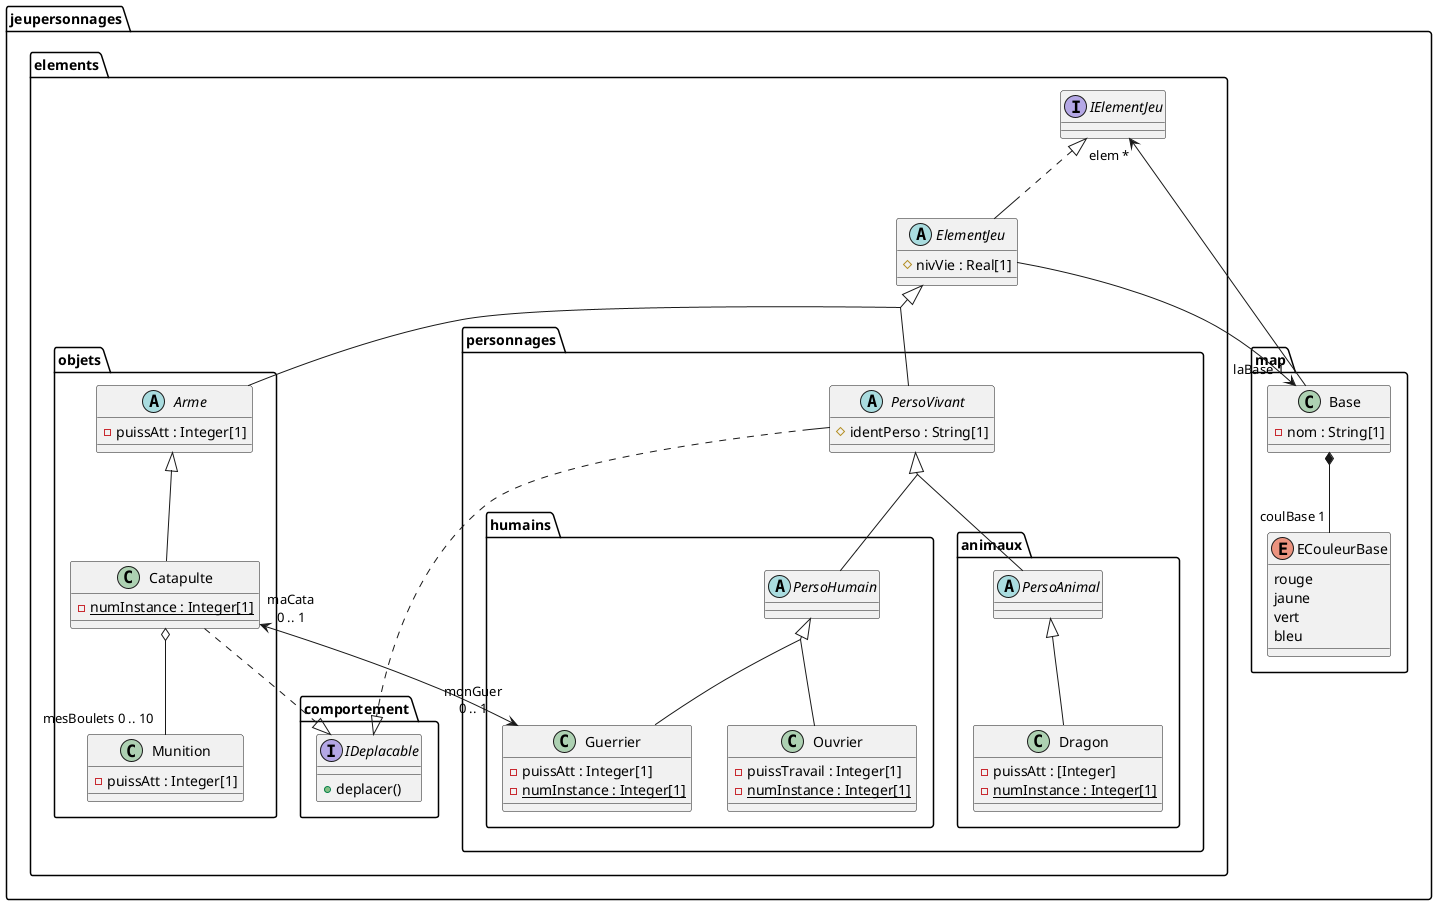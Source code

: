 @startuml
skinparam groupinheritance 2
package jeupersonnages{
        package jeupersonnages.map {
                enum ECouleurBase {
                        rouge
                        jaune
                        vert
                        bleu
                }
                class Base{
                        -nom : String[1]
                }
                Base *--"coulBase 1" ECouleurBase
        }
        package jeupersonnages.elements {
                abstract ElementJeu {
                        #nivVie : Real[1]
                }
                package jeupersonnages.elements.personnages {
                        abstract PersoVivant {
                                #identPerso : String[1]
                        }
                        package jeupersonnages.elements.personnages.humains {
                                abstract PersoHumain {

                                }
                                class Ouvrier {
                                        -puissTravail : Integer[1]
                                        -{static} numInstance : Integer[1]
                                }
                                class Guerrier {
                                        -puissAtt : Integer[1]
                                        -{static} numInstance : Integer[1]
                                }
                                PersoHumain <|-- Ouvrier
                                PersoHumain <|-- Guerrier
                        }
                        PersoVivant <|-- PersoHumain
                        package jeupersonnages.elements.personnages.animaux {
                                abstract PersoAnimal{

                                }
                                class Dragon {
                                        -puissAtt : [Integer]
                                        -{static} numInstance : Integer[1]
                                }
                                PersoAnimal <|-- Dragon
                        }
                        PersoVivant <|-- PersoAnimal
                }
                ElementJeu <|-- PersoVivant
                interface IElementJeu {
                }
                IElementJeu <|.. ElementJeu
                package jeupersonnages.elements.objets {
                        abstract Arme {
                                -puissAtt : Integer[1]
                        }
                        class Catapulte {
                                -{static} numInstance : Integer[1]
                        }
                        Arme <|-- Catapulte
                        class Munition{
                                -puissAtt : Integer[1]
                        }
                        Catapulte o-- "mesBoulets 0 .. 10" Munition
                        Catapulte "maCata\n0 .. 1" <--> "monGuer\n0 .. 1" Guerrier

                }
                ElementJeu <|-- Arme
                package jeupersonnages.elements.comportement {
                        interface IDeplacable{
                                +deplacer()
                        }

                }
                Catapulte ..|> IDeplacable
                PersoVivant ..|> IDeplacable

        }
        IElementJeu "elem *" <-- Base
        ElementJeu --> "laBase 1" Base
}
@enduml
